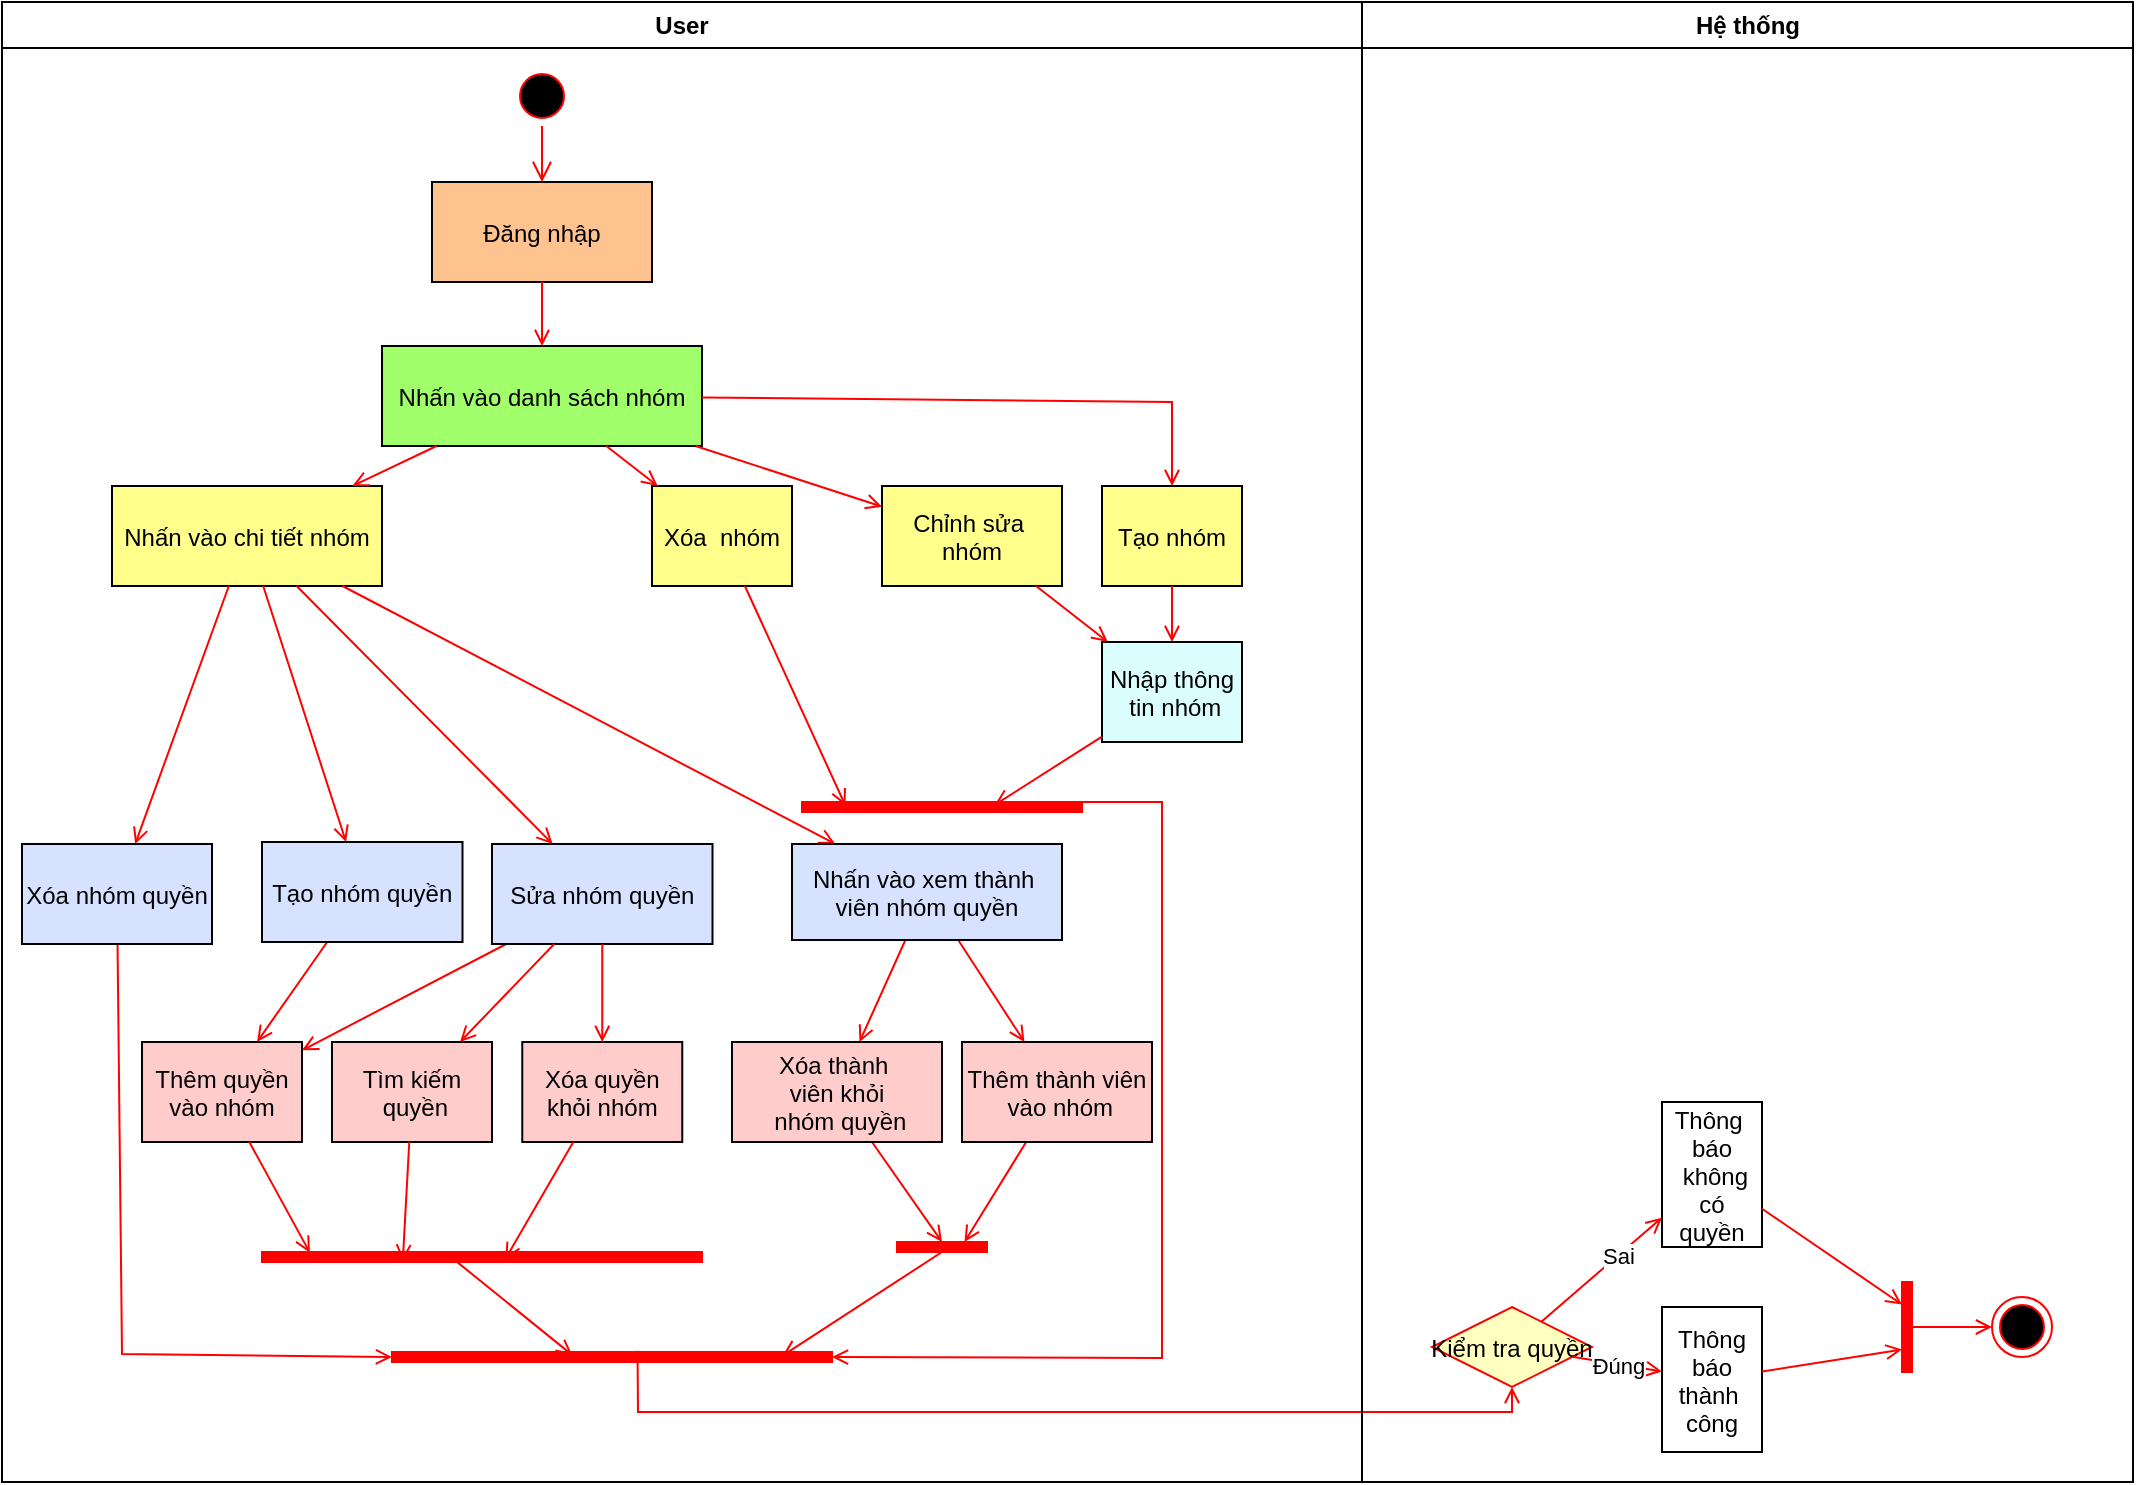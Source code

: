 <mxfile version="24.7.17">
  <diagram name="Page-1" id="e7e014a7-5840-1c2e-5031-d8a46d1fe8dd">
    <mxGraphModel dx="1290" dy="563" grid="1" gridSize="10" guides="1" tooltips="1" connect="1" arrows="1" fold="1" page="1" pageScale="1" pageWidth="1169" pageHeight="826" background="none" math="0" shadow="0">
      <root>
        <mxCell id="0" />
        <mxCell id="1" parent="0" />
        <mxCell id="2" value="User" style="swimlane;whiteSpace=wrap" parent="1" vertex="1">
          <mxGeometry x="20" y="50" width="680" height="740" as="geometry" />
        </mxCell>
        <mxCell id="5" value="" style="ellipse;shape=startState;fillColor=#000000;strokeColor=#ff0000;" parent="2" vertex="1">
          <mxGeometry x="255" y="32" width="30" height="30" as="geometry" />
        </mxCell>
        <mxCell id="6" value="" style="edgeStyle=elbowEdgeStyle;elbow=horizontal;verticalAlign=bottom;endArrow=open;endSize=8;strokeColor=#FF0000;endFill=1;rounded=0" parent="2" source="5" target="7" edge="1">
          <mxGeometry x="100" y="40" as="geometry">
            <mxPoint x="115" y="110" as="targetPoint" />
          </mxGeometry>
        </mxCell>
        <mxCell id="7" value="Đăng nhập" style="fillColor=#FFC38F;" parent="2" vertex="1">
          <mxGeometry x="215" y="90" width="110" height="50" as="geometry" />
        </mxCell>
        <mxCell id="8" value="Nhấn vào danh sách nhóm" style="fillColor=#A1FF6B;" parent="2" vertex="1">
          <mxGeometry x="190" y="172" width="160" height="50" as="geometry" />
        </mxCell>
        <mxCell id="9" value="" style="endArrow=open;strokeColor=#FF0000;endFill=1;rounded=0" parent="2" source="7" target="8" edge="1">
          <mxGeometry relative="1" as="geometry" />
        </mxCell>
        <mxCell id="10" value="Nhấn vào chi tiết nhóm" style="fillColor=#FFFF8C;" parent="2" vertex="1">
          <mxGeometry x="55" y="242" width="135" height="50" as="geometry" />
        </mxCell>
        <mxCell id="11" value="" style="endArrow=open;strokeColor=#FF0000;endFill=1;rounded=0" parent="2" source="8" target="10" edge="1">
          <mxGeometry relative="1" as="geometry" />
        </mxCell>
        <mxCell id="19" value="" style="endArrow=open;strokeColor=#FF0000;endFill=1;rounded=0" parent="2" source="10" target="bhqzJydA3iUec34EVbpJ-42" edge="1">
          <mxGeometry relative="1" as="geometry">
            <mxPoint x="355" y="270" as="sourcePoint" />
            <mxPoint x="355" y="325" as="targetPoint" />
          </mxGeometry>
        </mxCell>
        <mxCell id="bhqzJydA3iUec34EVbpJ-45" value="" style="endArrow=open;strokeColor=#FF0000;endFill=1;rounded=0" parent="2" source="10" target="bhqzJydA3iUec34EVbpJ-44" edge="1">
          <mxGeometry relative="1" as="geometry">
            <mxPoint x="307" y="312" as="sourcePoint" />
            <mxPoint x="332" y="336" as="targetPoint" />
          </mxGeometry>
        </mxCell>
        <mxCell id="bhqzJydA3iUec34EVbpJ-47" value="" style="endArrow=open;strokeColor=#FF0000;endFill=1;rounded=0" parent="2" source="10" target="bhqzJydA3iUec34EVbpJ-46" edge="1">
          <mxGeometry relative="1" as="geometry">
            <mxPoint x="259" y="312" as="sourcePoint" />
            <mxPoint x="238" y="337" as="targetPoint" />
          </mxGeometry>
        </mxCell>
        <mxCell id="bhqzJydA3iUec34EVbpJ-48" value="" style="endArrow=open;strokeColor=#FF0000;endFill=1;rounded=0" parent="2" source="bhqzJydA3iUec34EVbpJ-42" target="bhqzJydA3iUec34EVbpJ-43" edge="1">
          <mxGeometry relative="1" as="geometry">
            <mxPoint x="190" y="312" as="sourcePoint" />
            <mxPoint x="145" y="335" as="targetPoint" />
          </mxGeometry>
        </mxCell>
        <mxCell id="bhqzJydA3iUec34EVbpJ-66" value="" style="endArrow=open;strokeColor=#FF0000;endFill=1;rounded=0" parent="2" source="bhqzJydA3iUec34EVbpJ-42" target="bhqzJydA3iUec34EVbpJ-65" edge="1">
          <mxGeometry relative="1" as="geometry">
            <mxPoint x="425" y="385" as="sourcePoint" />
            <mxPoint x="468" y="412" as="targetPoint" />
          </mxGeometry>
        </mxCell>
        <mxCell id="bhqzJydA3iUec34EVbpJ-68" value="" style="endArrow=open;strokeColor=#FF0000;endFill=1;rounded=0" parent="2" source="10" target="bhqzJydA3iUec34EVbpJ-67" edge="1">
          <mxGeometry relative="1" as="geometry">
            <mxPoint x="232" y="312" as="sourcePoint" />
            <mxPoint x="226" y="337" as="targetPoint" />
          </mxGeometry>
        </mxCell>
        <mxCell id="bhqzJydA3iUec34EVbpJ-69" value="Xóa  nhóm" style="fillColor=#FFFF8C;" parent="2" vertex="1">
          <mxGeometry x="325" y="242" width="70" height="50" as="geometry" />
        </mxCell>
        <mxCell id="bhqzJydA3iUec34EVbpJ-71" value="" style="endArrow=open;strokeColor=#FF0000;endFill=1;rounded=0" parent="2" source="8" target="bhqzJydA3iUec34EVbpJ-69" edge="1">
          <mxGeometry relative="1" as="geometry">
            <mxPoint x="237" y="232" as="sourcePoint" />
            <mxPoint x="238" y="252" as="targetPoint" />
          </mxGeometry>
        </mxCell>
        <mxCell id="bhqzJydA3iUec34EVbpJ-73" value="" style="endArrow=open;strokeColor=#FF0000;endFill=1;rounded=0" parent="2" source="8" target="bhqzJydA3iUec34EVbpJ-70" edge="1">
          <mxGeometry relative="1" as="geometry">
            <mxPoint x="247" y="242" as="sourcePoint" />
            <mxPoint x="248" y="262" as="targetPoint" />
          </mxGeometry>
        </mxCell>
        <mxCell id="bhqzJydA3iUec34EVbpJ-74" value="Tạo nhóm" style="fillColor=#FFFF8C;" parent="2" vertex="1">
          <mxGeometry x="550" y="242" width="70" height="50" as="geometry" />
        </mxCell>
        <mxCell id="u1ysFpymqZyDRabq69S2-43" value="" style="endArrow=open;strokeColor=#FF0000;endFill=1;rounded=0;entryX=0.5;entryY=1;entryDx=0;entryDy=0;" edge="1" parent="2" source="bhqzJydA3iUec34EVbpJ-46" target="u1ysFpymqZyDRabq69S2-41">
          <mxGeometry relative="1" as="geometry">
            <mxPoint x="196" y="302" as="sourcePoint" />
            <mxPoint x="160" y="700" as="targetPoint" />
            <Array as="points">
              <mxPoint x="60" y="676" />
            </Array>
          </mxGeometry>
        </mxCell>
        <mxCell id="u1ysFpymqZyDRabq69S2-44" value="" style="endArrow=open;strokeColor=#FF0000;endFill=1;rounded=0;" edge="1" parent="2" source="bhqzJydA3iUec34EVbpJ-44" target="u1ysFpymqZyDRabq69S2-72">
          <mxGeometry relative="1" as="geometry">
            <mxPoint x="115" y="385" as="sourcePoint" />
            <mxPoint x="180" y="510" as="targetPoint" />
          </mxGeometry>
        </mxCell>
        <mxCell id="bhqzJydA3iUec34EVbpJ-70" value="Chỉnh sửa &#xa;nhóm" style="fillColor=#FFFF8C;" parent="2" vertex="1">
          <mxGeometry x="440" y="242" width="90" height="50" as="geometry" />
        </mxCell>
        <mxCell id="u1ysFpymqZyDRabq69S2-56" value="" style="endArrow=open;strokeColor=#FF0000;endFill=1;rounded=0;entryX=0;entryY=0.5;entryDx=0;entryDy=0;" edge="1" parent="2" source="bhqzJydA3iUec34EVbpJ-65" target="u1ysFpymqZyDRabq69S2-55">
          <mxGeometry relative="1" as="geometry">
            <mxPoint x="336" y="385" as="sourcePoint" />
            <mxPoint x="271" y="525" as="targetPoint" />
          </mxGeometry>
        </mxCell>
        <mxCell id="u1ysFpymqZyDRabq69S2-57" value="" style="endArrow=open;strokeColor=#FF0000;endFill=1;rounded=0;entryX=0;entryY=0.25;entryDx=0;entryDy=0;" edge="1" parent="2" source="bhqzJydA3iUec34EVbpJ-43" target="u1ysFpymqZyDRabq69S2-55">
          <mxGeometry relative="1" as="geometry">
            <mxPoint x="443" y="462" as="sourcePoint" />
            <mxPoint x="483" y="490" as="targetPoint" />
          </mxGeometry>
        </mxCell>
        <mxCell id="u1ysFpymqZyDRabq69S2-58" value="" style="endArrow=open;strokeColor=#FF0000;endFill=1;rounded=0;exitX=1;exitY=0.5;exitDx=0;exitDy=0;entryX=0.36;entryY=0.112;entryDx=0;entryDy=0;entryPerimeter=0;" edge="1" parent="2" source="u1ysFpymqZyDRabq69S2-55" target="u1ysFpymqZyDRabq69S2-41">
          <mxGeometry relative="1" as="geometry">
            <mxPoint x="443" y="462" as="sourcePoint" />
            <mxPoint x="320" y="483" as="targetPoint" />
          </mxGeometry>
        </mxCell>
        <mxCell id="u1ysFpymqZyDRabq69S2-59" value="" style="endArrow=open;strokeColor=#FF0000;endFill=1;rounded=0" edge="1" parent="2" source="8" target="bhqzJydA3iUec34EVbpJ-74">
          <mxGeometry relative="1" as="geometry">
            <mxPoint x="350" y="232" as="sourcePoint" />
            <mxPoint x="430" y="261" as="targetPoint" />
            <Array as="points">
              <mxPoint x="585" y="200" />
            </Array>
          </mxGeometry>
        </mxCell>
        <mxCell id="u1ysFpymqZyDRabq69S2-60" value="" style="whiteSpace=wrap;strokeColor=#FF0000;fillColor=#FF0000;direction=south;" vertex="1" parent="2">
          <mxGeometry x="400" y="400" width="140" height="5" as="geometry" />
        </mxCell>
        <mxCell id="u1ysFpymqZyDRabq69S2-61" value="" style="endArrow=open;strokeColor=#FF0000;endFill=1;rounded=0;entryX=0.36;entryY=0.845;entryDx=0;entryDy=0;entryPerimeter=0;" edge="1" parent="2" source="bhqzJydA3iUec34EVbpJ-69" target="u1ysFpymqZyDRabq69S2-60">
          <mxGeometry relative="1" as="geometry">
            <mxPoint x="357" y="232" as="sourcePoint" />
            <mxPoint x="450" y="262" as="targetPoint" />
          </mxGeometry>
        </mxCell>
        <mxCell id="u1ysFpymqZyDRabq69S2-62" value="" style="endArrow=open;strokeColor=#FF0000;endFill=1;rounded=0;" edge="1" parent="2" source="bhqzJydA3iUec34EVbpJ-70" target="u1ysFpymqZyDRabq69S2-70">
          <mxGeometry relative="1" as="geometry">
            <mxPoint x="404" y="302" as="sourcePoint" />
            <mxPoint x="458" y="342" as="targetPoint" />
          </mxGeometry>
        </mxCell>
        <mxCell id="u1ysFpymqZyDRabq69S2-63" value="" style="endArrow=open;strokeColor=#FF0000;endFill=1;rounded=0;" edge="1" parent="2" source="bhqzJydA3iUec34EVbpJ-74">
          <mxGeometry relative="1" as="geometry">
            <mxPoint x="414" y="312" as="sourcePoint" />
            <mxPoint x="585" y="320" as="targetPoint" />
          </mxGeometry>
        </mxCell>
        <mxCell id="u1ysFpymqZyDRabq69S2-64" value="" style="endArrow=open;strokeColor=#FF0000;endFill=1;rounded=0;exitX=0;exitY=0.25;exitDx=0;exitDy=0;entryX=0.5;entryY=0;entryDx=0;entryDy=0;" edge="1" parent="2" source="u1ysFpymqZyDRabq69S2-60" target="u1ysFpymqZyDRabq69S2-41">
          <mxGeometry relative="1" as="geometry">
            <mxPoint x="640" y="420" as="sourcePoint" />
            <mxPoint x="460" y="678" as="targetPoint" />
            <Array as="points">
              <mxPoint x="580" y="400" />
              <mxPoint x="580" y="678" />
            </Array>
          </mxGeometry>
        </mxCell>
        <mxCell id="bhqzJydA3iUec34EVbpJ-43" value="Thêm thành viên&#xa; vào nhóm" style="fillColor=#FFCCCC;" parent="2" vertex="1">
          <mxGeometry x="480" y="520" width="95" height="50" as="geometry" />
        </mxCell>
        <mxCell id="bhqzJydA3iUec34EVbpJ-42" value="Nhấn vào xem thành &#xa;viên nhóm quyền" style="fillColor=#D6E2FF;" parent="2" vertex="1">
          <mxGeometry x="395" y="421" width="135" height="48" as="geometry" />
        </mxCell>
        <mxCell id="bhqzJydA3iUec34EVbpJ-65" value="Xóa thành &#xa;viên khỏi&#xa; nhóm quyền" style="fillColor=#FFCCCC;" parent="2" vertex="1">
          <mxGeometry x="365" y="520" width="105" height="50" as="geometry" />
        </mxCell>
        <mxCell id="u1ysFpymqZyDRabq69S2-55" value="" style="whiteSpace=wrap;strokeColor=#FF0000;fillColor=#FF0000;direction=south;" vertex="1" parent="2">
          <mxGeometry x="447.5" y="620" width="45" height="5" as="geometry" />
        </mxCell>
        <mxCell id="u1ysFpymqZyDRabq69S2-45" value="" style="endArrow=open;strokeColor=#FF0000;endFill=1;rounded=0;" edge="1" parent="2" source="bhqzJydA3iUec34EVbpJ-67" target="u1ysFpymqZyDRabq69S2-72">
          <mxGeometry relative="1" as="geometry">
            <mxPoint x="215" y="485" as="sourcePoint" />
            <mxPoint x="280" y="500" as="targetPoint" />
          </mxGeometry>
        </mxCell>
        <mxCell id="bhqzJydA3iUec34EVbpJ-67" value="Sửa nhóm quyền" style="fillColor=#D6E2FF;" parent="2" vertex="1">
          <mxGeometry x="245" y="421" width="110.25" height="50" as="geometry" />
        </mxCell>
        <mxCell id="bhqzJydA3iUec34EVbpJ-44" value="Tạo nhóm quyền" style="fillColor=#D6E2FF;" parent="2" vertex="1">
          <mxGeometry x="130" y="420" width="100.25" height="50" as="geometry" />
        </mxCell>
        <mxCell id="bhqzJydA3iUec34EVbpJ-46" value="Xóa nhóm quyền" style="fillColor=#D6E2FF;" parent="2" vertex="1">
          <mxGeometry x="10" y="421" width="95" height="50" as="geometry" />
        </mxCell>
        <mxCell id="u1ysFpymqZyDRabq69S2-41" value="" style="whiteSpace=wrap;strokeColor=#FF0000;fillColor=#FF0000;direction=south;" vertex="1" parent="2">
          <mxGeometry x="195" y="675" width="220" height="5" as="geometry" />
        </mxCell>
        <mxCell id="u1ysFpymqZyDRabq69S2-26" value="Kiểm tra quyền" style="rhombus;fillColor=#ffffc0;strokeColor=#ff0000;" vertex="1" parent="2">
          <mxGeometry x="715" y="652.5" width="80" height="40" as="geometry" />
        </mxCell>
        <mxCell id="u1ysFpymqZyDRabq69S2-67" value="" style="endArrow=open;strokeColor=#FF0000;endFill=1;rounded=0;exitX=-0.12;exitY=0.442;exitDx=0;exitDy=0;exitPerimeter=0;" edge="1" parent="2" source="u1ysFpymqZyDRabq69S2-41" target="u1ysFpymqZyDRabq69S2-26">
          <mxGeometry relative="1" as="geometry">
            <mxPoint x="313" y="526" as="sourcePoint" />
            <mxPoint x="361" y="690" as="targetPoint" />
            <Array as="points">
              <mxPoint x="318" y="705" />
              <mxPoint x="755" y="705" />
            </Array>
          </mxGeometry>
        </mxCell>
        <mxCell id="u1ysFpymqZyDRabq69S2-70" value="Nhập thông&#xa; tin nhóm" style="fillColor=#DBFFFF;" vertex="1" parent="2">
          <mxGeometry x="550" y="320" width="70" height="50" as="geometry" />
        </mxCell>
        <mxCell id="u1ysFpymqZyDRabq69S2-71" value="" style="endArrow=open;strokeColor=#FF0000;endFill=1;rounded=0;entryX=0.28;entryY=0.311;entryDx=0;entryDy=0;entryPerimeter=0;" edge="1" parent="2" source="u1ysFpymqZyDRabq69S2-70" target="u1ysFpymqZyDRabq69S2-60">
          <mxGeometry relative="1" as="geometry">
            <mxPoint x="595" y="302" as="sourcePoint" />
            <mxPoint x="595" y="330" as="targetPoint" />
          </mxGeometry>
        </mxCell>
        <mxCell id="u1ysFpymqZyDRabq69S2-72" value="Thêm quyền&#xa;vào nhóm" style="fillColor=#FFCCCC;" vertex="1" parent="2">
          <mxGeometry x="70" y="520" width="80" height="50" as="geometry" />
        </mxCell>
        <mxCell id="u1ysFpymqZyDRabq69S2-73" value="Tìm kiếm&#xa; quyền" style="fillColor=#FFCCCC;" vertex="1" parent="2">
          <mxGeometry x="165" y="520" width="80" height="50" as="geometry" />
        </mxCell>
        <mxCell id="u1ysFpymqZyDRabq69S2-74" value="Xóa quyền&#xa;khỏi nhóm" style="fillColor=#FFCCCC;" vertex="1" parent="2">
          <mxGeometry x="260.13" y="520" width="80" height="50" as="geometry" />
        </mxCell>
        <mxCell id="u1ysFpymqZyDRabq69S2-75" value="" style="endArrow=open;strokeColor=#FF0000;endFill=1;rounded=0;" edge="1" parent="2" source="bhqzJydA3iUec34EVbpJ-67" target="u1ysFpymqZyDRabq69S2-73">
          <mxGeometry relative="1" as="geometry">
            <mxPoint x="262" y="481" as="sourcePoint" />
            <mxPoint x="160" y="534" as="targetPoint" />
          </mxGeometry>
        </mxCell>
        <mxCell id="u1ysFpymqZyDRabq69S2-76" value="" style="endArrow=open;strokeColor=#FF0000;endFill=1;rounded=0;" edge="1" parent="2" source="bhqzJydA3iUec34EVbpJ-67" target="u1ysFpymqZyDRabq69S2-74">
          <mxGeometry relative="1" as="geometry">
            <mxPoint x="272" y="491" as="sourcePoint" />
            <mxPoint x="170" y="544" as="targetPoint" />
          </mxGeometry>
        </mxCell>
        <mxCell id="u1ysFpymqZyDRabq69S2-78" value="" style="whiteSpace=wrap;strokeColor=#FF0000;fillColor=#FF0000;direction=south;" vertex="1" parent="2">
          <mxGeometry x="130" y="625" width="220" height="5" as="geometry" />
        </mxCell>
        <mxCell id="u1ysFpymqZyDRabq69S2-77" value="" style="endArrow=open;strokeColor=#FF0000;endFill=1;rounded=0;entryX=0.08;entryY=0.891;entryDx=0;entryDy=0;entryPerimeter=0;" edge="1" parent="2" source="u1ysFpymqZyDRabq69S2-72" target="u1ysFpymqZyDRabq69S2-78">
          <mxGeometry relative="1" as="geometry">
            <mxPoint x="262" y="481" as="sourcePoint" />
            <mxPoint x="150" y="600" as="targetPoint" />
          </mxGeometry>
        </mxCell>
        <mxCell id="u1ysFpymqZyDRabq69S2-79" value="" style="endArrow=open;strokeColor=#FF0000;endFill=1;rounded=0;entryX=0.88;entryY=0.68;entryDx=0;entryDy=0;entryPerimeter=0;" edge="1" parent="2" source="u1ysFpymqZyDRabq69S2-73" target="u1ysFpymqZyDRabq69S2-78">
          <mxGeometry relative="1" as="geometry">
            <mxPoint x="134" y="580" as="sourcePoint" />
            <mxPoint x="164" y="635" as="targetPoint" />
          </mxGeometry>
        </mxCell>
        <mxCell id="u1ysFpymqZyDRabq69S2-80" value="" style="endArrow=open;strokeColor=#FF0000;endFill=1;rounded=0;entryX=0.72;entryY=0.447;entryDx=0;entryDy=0;entryPerimeter=0;" edge="1" parent="2" source="u1ysFpymqZyDRabq69S2-74" target="u1ysFpymqZyDRabq69S2-78">
          <mxGeometry relative="1" as="geometry">
            <mxPoint x="144" y="590" as="sourcePoint" />
            <mxPoint x="174" y="645" as="targetPoint" />
          </mxGeometry>
        </mxCell>
        <mxCell id="u1ysFpymqZyDRabq69S2-81" value="" style="endArrow=open;strokeColor=#FF0000;endFill=1;rounded=0;entryX=0.32;entryY=0.59;entryDx=0;entryDy=0;entryPerimeter=0;exitX=0.24;exitY=0.578;exitDx=0;exitDy=0;exitPerimeter=0;" edge="1" parent="2" source="u1ysFpymqZyDRabq69S2-78" target="u1ysFpymqZyDRabq69S2-41">
          <mxGeometry relative="1" as="geometry">
            <mxPoint x="214" y="580" as="sourcePoint" />
            <mxPoint x="210" y="639" as="targetPoint" />
          </mxGeometry>
        </mxCell>
        <mxCell id="3" value="Hệ thống" style="swimlane;whiteSpace=wrap" parent="1" vertex="1">
          <mxGeometry x="700" y="50" width="385.5" height="740" as="geometry" />
        </mxCell>
        <mxCell id="17" value="" style="endArrow=open;strokeColor=#FF0000;endFill=1;rounded=0" parent="3" edge="1">
          <mxGeometry relative="1" as="geometry">
            <mxPoint x="75" y="160" as="sourcePoint" />
          </mxGeometry>
        </mxCell>
        <mxCell id="26" value="" style="edgeStyle=elbowEdgeStyle;elbow=horizontal;verticalAlign=bottom;endArrow=open;endSize=8;strokeColor=#FF0000;endFill=1;rounded=0" parent="3" edge="1">
          <mxGeometry x="130" y="90" as="geometry">
            <mxPoint x="130" y="135" as="targetPoint" />
          </mxGeometry>
        </mxCell>
        <mxCell id="u1ysFpymqZyDRabq69S2-37" value="Thông &#xa;báo&#xa; không&#xa; có &#xa;quyền" style="direction=south;" vertex="1" parent="3">
          <mxGeometry x="150" y="550" width="50" height="72.5" as="geometry" />
        </mxCell>
        <mxCell id="u1ysFpymqZyDRabq69S2-35" value="" style="whiteSpace=wrap;strokeColor=#FF0000;fillColor=#FF0000;direction=west;" vertex="1" parent="3">
          <mxGeometry x="270" y="640" width="5" height="45" as="geometry" />
        </mxCell>
        <mxCell id="u1ysFpymqZyDRabq69S2-65" value="" style="endArrow=open;strokeColor=#FF0000;endFill=1;rounded=0;entryX=1;entryY=0.75;entryDx=0;entryDy=0;" edge="1" parent="3" source="u1ysFpymqZyDRabq69S2-37" target="u1ysFpymqZyDRabq69S2-35">
          <mxGeometry relative="1" as="geometry">
            <mxPoint x="-173" y="497" as="sourcePoint" />
            <mxPoint x="-206" y="550" as="targetPoint" />
          </mxGeometry>
        </mxCell>
        <mxCell id="u1ysFpymqZyDRabq69S2-82" value="Thông&#xa; báo &#xa;thành &#xa;công" style="direction=south;" vertex="1" parent="3">
          <mxGeometry x="150" y="652.5" width="50" height="72.5" as="geometry" />
        </mxCell>
        <mxCell id="u1ysFpymqZyDRabq69S2-84" value="" style="endArrow=open;strokeColor=#FF0000;endFill=1;rounded=0;entryX=1;entryY=0.25;entryDx=0;entryDy=0;" edge="1" parent="3" source="u1ysFpymqZyDRabq69S2-82" target="u1ysFpymqZyDRabq69S2-35">
          <mxGeometry relative="1" as="geometry">
            <mxPoint x="245" y="682.5" as="sourcePoint" />
            <mxPoint x="325" y="683" as="targetPoint" />
          </mxGeometry>
        </mxCell>
        <mxCell id="bhqzJydA3iUec34EVbpJ-41" value="" style="ellipse;shape=endState;fillColor=#000000;strokeColor=#ff0000" parent="3" vertex="1">
          <mxGeometry x="315" y="647.5" width="30" height="30" as="geometry" />
        </mxCell>
        <mxCell id="u1ysFpymqZyDRabq69S2-66" value="" style="endArrow=open;strokeColor=#FF0000;endFill=1;rounded=0;exitX=1;exitY=0.5;exitDx=0;exitDy=0;" edge="1" parent="3" source="u1ysFpymqZyDRabq69S2-35" target="bhqzJydA3iUec34EVbpJ-41">
          <mxGeometry relative="1" as="geometry">
            <mxPoint x="235" y="672.5" as="sourcePoint" />
            <mxPoint x="-211" y="655" as="targetPoint" />
          </mxGeometry>
        </mxCell>
        <mxCell id="u1ysFpymqZyDRabq69S2-36" value="" style="endArrow=open;strokeColor=#FF0000;endFill=1;rounded=0" edge="1" parent="1" source="u1ysFpymqZyDRabq69S2-26" target="u1ysFpymqZyDRabq69S2-37">
          <mxGeometry relative="1" as="geometry">
            <mxPoint x="612" y="434" as="sourcePoint" />
            <mxPoint x="970" y="360" as="targetPoint" />
          </mxGeometry>
        </mxCell>
        <mxCell id="u1ysFpymqZyDRabq69S2-38" value="Sai" style="edgeLabel;html=1;align=center;verticalAlign=middle;resizable=0;points=[];" vertex="1" connectable="0" parent="u1ysFpymqZyDRabq69S2-36">
          <mxGeometry x="0.259" relative="1" as="geometry">
            <mxPoint as="offset" />
          </mxGeometry>
        </mxCell>
        <mxCell id="u1ysFpymqZyDRabq69S2-27" value="" style="endArrow=open;strokeColor=#FF0000;endFill=1;rounded=0;" edge="1" parent="1" source="u1ysFpymqZyDRabq69S2-26" target="u1ysFpymqZyDRabq69S2-82">
          <mxGeometry relative="1" as="geometry">
            <mxPoint x="395" y="348" as="sourcePoint" />
            <mxPoint x="928" y="720" as="targetPoint" />
          </mxGeometry>
        </mxCell>
        <mxCell id="u1ysFpymqZyDRabq69S2-28" value="Đúng" style="edgeLabel;html=1;align=center;verticalAlign=middle;resizable=0;points=[];" vertex="1" connectable="0" parent="u1ysFpymqZyDRabq69S2-27">
          <mxGeometry x="0.034" y="-1" relative="1" as="geometry">
            <mxPoint as="offset" />
          </mxGeometry>
        </mxCell>
      </root>
    </mxGraphModel>
  </diagram>
</mxfile>
